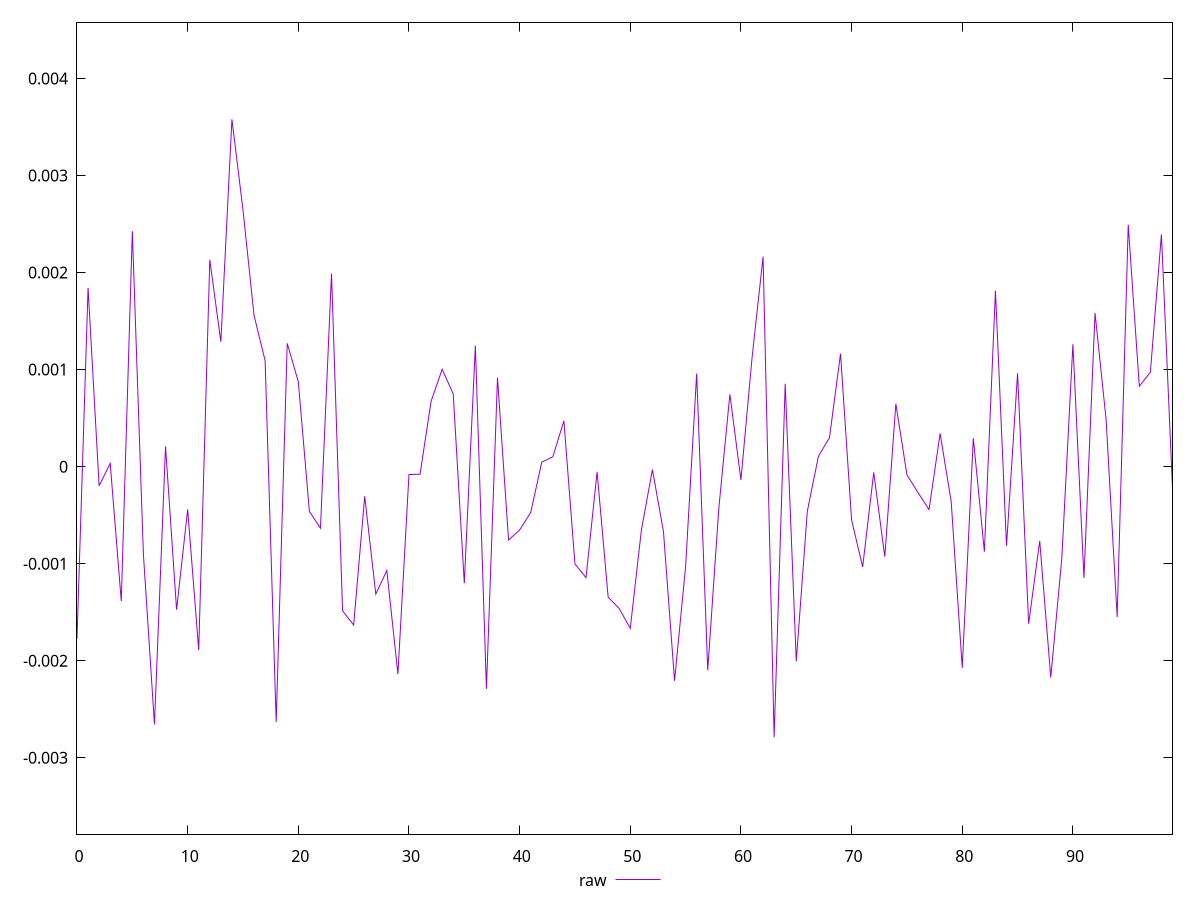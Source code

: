 reset

$raw <<EOF
0 -0.0017743071133322775
1 0.0018428642906717432
2 -0.00019775120834850322
3 0.00003358095396078179
4 -0.0013857867072870483
5 0.002426369251136341
6 -0.0009034821266369217
7 -0.0026574182731218393
8 0.00020834688918129285
9 -0.0014755367397913872
10 -0.0004408795258797016
11 -0.001890613948488551
12 0.0021328955940180436
13 0.0012864783990214396
14 0.003580172013998817
15 0.0026462769787537967
16 0.0015583621146331777
17 0.00109276484650322
18 -0.0026312418232328516
19 0.001270850461344278
20 0.000875316148430385
21 -0.0004613115533325454
22 -0.0006338609744401349
23 0.0019903459872372465
24 -0.0014859907145246232
25 -0.0016328777871495953
26 -0.0003053066395346818
27 -0.0013133520289583477
28 -0.0010705661803679684
29 -0.0021383052983385397
30 -0.00008141463169201723
31 -0.00007816288919289872
32 0.0006740572283865072
33 0.001003632073797192
34 0.0007488397796557176
35 -0.0012015608646656322
36 0.0012456128910090431
37 -0.0022910027691323024
38 0.000916169849346668
39 -0.0007569141191650502
40 -0.0006524586636308385
41 -0.00047322617327257563
42 0.000045927715429624345
43 0.00010129164077685022
44 0.00047205937644291193
45 -0.001002597286274206
46 -0.0011446450518547541
47 -0.000053027758989729334
48 -0.0013455310018271082
49 -0.0014630156234832381
50 -0.001667200001129923
51 -0.0006569479437779552
52 -0.000030025385606557987
53 -0.0006709160718569547
54 -0.0022079733795142874
55 -0.0010288776875638336
56 0.000958974117436176
57 -0.002097994197009304
58 -0.0004306677882327817
59 0.0007454383321878625
60 -0.0001372090049768432
61 0.0011168671160415166
62 0.002164869557649387
63 -0.002788039773964076
64 0.0008543611764398927
65 -0.0020065100694582894
66 -0.0004595599710983618
67 0.00010608727056565514
68 0.0002981842629998552
69 0.0011637891731110222
70 -0.0005490285366014771
71 -0.0010336261287212864
72 -0.000060328504801380326
73 -0.0009279252808856921
74 0.0006472192785267353
75 -0.00008362664282688531
76 -0.00026705354198925356
77 -0.0004428146218713611
78 0.0003423582951787484
79 -0.0003597212839882534
80 -0.002073721506023829
81 0.0002929745990797504
82 -0.0008764419452730627
83 0.0018128207226966217
84 -0.000815913782315783
85 0.0009626155773802686
86 -0.001619463614383393
87 -0.0007658122261890478
88 -0.0021733476658397587
89 -0.000940697700436406
90 0.0012617989015099667
91 -0.0011468380111179025
92 0.0015837232606235763
93 0.00048605375192373944
94 -0.0015497513907101743
95 0.0024918733344416796
96 0.0008285897317948175
97 0.000972805138047203
98 0.002394391658363815
99 -0.00022299536687957964
EOF

set key outside below
set xrange [0:99]
set yrange [-0.003788039773964076:0.004580172013998816]
set trange [-0.003788039773964076:0.004580172013998816]
set terminal svg size 640, 500 enhanced background rgb 'white'
set output "report/report_00029_2021-02-24T13-36-40.390Z/meta/pScore-difference/samples/music/raw/values.svg"

plot $raw title "raw" with line

reset
